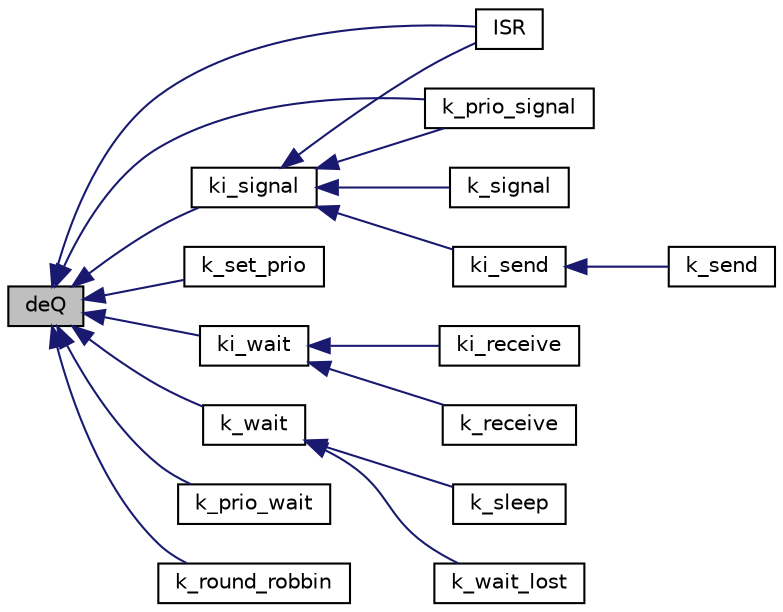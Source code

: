digraph "deQ"
{
  edge [fontname="Helvetica",fontsize="10",labelfontname="Helvetica",labelfontsize="10"];
  node [fontname="Helvetica",fontsize="10",shape=record];
  rankdir="LR";
  Node1 [label="deQ",height=0.2,width=0.4,color="black", fillcolor="grey75", style="filled", fontcolor="black"];
  Node1 -> Node2 [dir="back",color="midnightblue",fontsize="10",style="solid",fontname="Helvetica"];
  Node2 [label="ISR",height=0.2,width=0.4,color="black", fillcolor="white", style="filled",URL="$krnl_8c.html#a790cb408825575b88d1107608b1ff389"];
  Node1 -> Node3 [dir="back",color="midnightblue",fontsize="10",style="solid",fontname="Helvetica"];
  Node3 [label="k_set_prio",height=0.2,width=0.4,color="black", fillcolor="white", style="filled",URL="$krnl_8h.html#a77ca854c9aa048f21a82d7a9b3e7c070"];
  Node1 -> Node4 [dir="back",color="midnightblue",fontsize="10",style="solid",fontname="Helvetica"];
  Node4 [label="ki_signal",height=0.2,width=0.4,color="black", fillcolor="white", style="filled",URL="$krnl_8h.html#a45c4a121f17683f0cd3593c0ee0bff1b"];
  Node4 -> Node2 [dir="back",color="midnightblue",fontsize="10",style="solid",fontname="Helvetica"];
  Node4 -> Node5 [dir="back",color="midnightblue",fontsize="10",style="solid",fontname="Helvetica"];
  Node5 [label="k_prio_signal",height=0.2,width=0.4,color="black", fillcolor="white", style="filled",URL="$krnl_8h.html#a9dd68e067508f30ffdc08622cf7a43dd"];
  Node4 -> Node6 [dir="back",color="midnightblue",fontsize="10",style="solid",fontname="Helvetica"];
  Node6 [label="k_signal",height=0.2,width=0.4,color="black", fillcolor="white", style="filled",URL="$krnl_8h.html#a0c2f743e45400c5d9ac04457b78d3d97"];
  Node4 -> Node7 [dir="back",color="midnightblue",fontsize="10",style="solid",fontname="Helvetica"];
  Node7 [label="ki_send",height=0.2,width=0.4,color="black", fillcolor="white", style="filled",URL="$krnl_8h.html#a7f0e5da0dbd3154fa3b69e3e2e650bed"];
  Node7 -> Node8 [dir="back",color="midnightblue",fontsize="10",style="solid",fontname="Helvetica"];
  Node8 [label="k_send",height=0.2,width=0.4,color="black", fillcolor="white", style="filled",URL="$krnl_8h.html#aad1cd26ac0560fb40b088b229c07f7a3"];
  Node1 -> Node5 [dir="back",color="midnightblue",fontsize="10",style="solid",fontname="Helvetica"];
  Node1 -> Node9 [dir="back",color="midnightblue",fontsize="10",style="solid",fontname="Helvetica"];
  Node9 [label="ki_wait",height=0.2,width=0.4,color="black", fillcolor="white", style="filled",URL="$krnl_8h.html#aead12f2e7f6ee98b98bb847c42d5027c"];
  Node9 -> Node10 [dir="back",color="midnightblue",fontsize="10",style="solid",fontname="Helvetica"];
  Node10 [label="ki_receive",height=0.2,width=0.4,color="black", fillcolor="white", style="filled",URL="$krnl_8h.html#a66c23bd6aa71c0d083e4a4b71b35ff71"];
  Node9 -> Node11 [dir="back",color="midnightblue",fontsize="10",style="solid",fontname="Helvetica"];
  Node11 [label="k_receive",height=0.2,width=0.4,color="black", fillcolor="white", style="filled",URL="$krnl_8h.html#a3e7f34b848366b08928c72711b6c008a"];
  Node1 -> Node12 [dir="back",color="midnightblue",fontsize="10",style="solid",fontname="Helvetica"];
  Node12 [label="k_wait",height=0.2,width=0.4,color="black", fillcolor="white", style="filled",URL="$krnl_8h.html#a7f65c7a1cbda113524b3009faf639357"];
  Node12 -> Node13 [dir="back",color="midnightblue",fontsize="10",style="solid",fontname="Helvetica"];
  Node13 [label="k_sleep",height=0.2,width=0.4,color="black", fillcolor="white", style="filled",URL="$krnl_8h.html#a56febc95937d41bc48b48b6fdd6f6987"];
  Node12 -> Node14 [dir="back",color="midnightblue",fontsize="10",style="solid",fontname="Helvetica"];
  Node14 [label="k_wait_lost",height=0.2,width=0.4,color="black", fillcolor="white", style="filled",URL="$krnl_8h.html#a74756a33d34544159e50f335cb7ed9af"];
  Node1 -> Node15 [dir="back",color="midnightblue",fontsize="10",style="solid",fontname="Helvetica"];
  Node15 [label="k_prio_wait",height=0.2,width=0.4,color="black", fillcolor="white", style="filled",URL="$krnl_8h.html#abf03efd6d21b2031433854ad359463b5"];
  Node1 -> Node16 [dir="back",color="midnightblue",fontsize="10",style="solid",fontname="Helvetica"];
  Node16 [label="k_round_robbin",height=0.2,width=0.4,color="black", fillcolor="white", style="filled",URL="$krnl_8c.html#a9b36880ab6632f7533f77dbbe3119dd5"];
}
